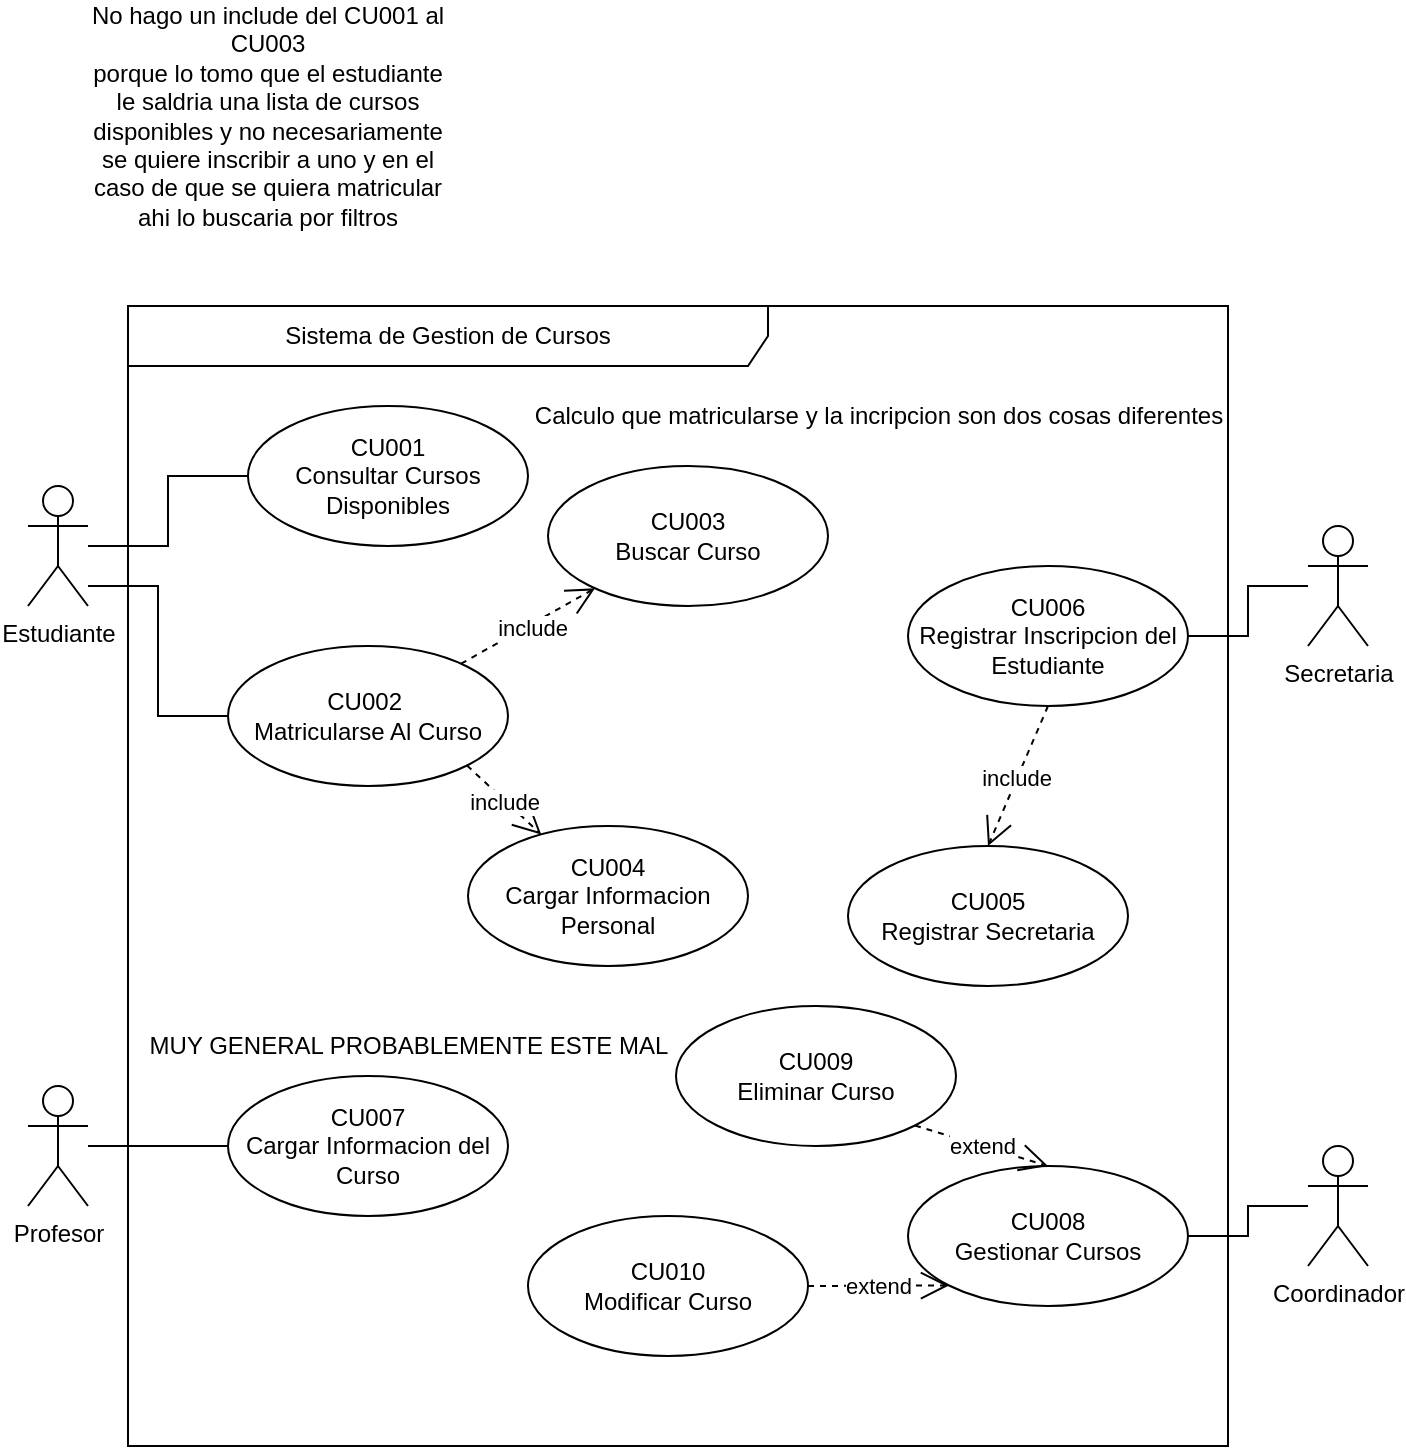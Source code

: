 <mxfile version="22.0.2" type="device">
  <diagram name="Página-1" id="xRjTaGy384WB64xI8Upd">
    <mxGraphModel dx="613" dy="1900" grid="1" gridSize="10" guides="1" tooltips="1" connect="1" arrows="1" fold="1" page="1" pageScale="1" pageWidth="827" pageHeight="1169" math="0" shadow="0">
      <root>
        <mxCell id="0" />
        <mxCell id="1" parent="0" />
        <mxCell id="k787f8lwRDQnEa3wvPKp-1" value="Sistema de Gestion de Cursos" style="shape=umlFrame;whiteSpace=wrap;html=1;pointerEvents=0;width=320;height=30;" parent="1" vertex="1">
          <mxGeometry x="70" y="30" width="550" height="570" as="geometry" />
        </mxCell>
        <mxCell id="k787f8lwRDQnEa3wvPKp-4" style="edgeStyle=orthogonalEdgeStyle;rounded=0;orthogonalLoop=1;jettySize=auto;html=1;entryX=0;entryY=0.5;entryDx=0;entryDy=0;endArrow=none;endFill=0;" parent="1" source="k787f8lwRDQnEa3wvPKp-2" target="k787f8lwRDQnEa3wvPKp-3" edge="1">
          <mxGeometry relative="1" as="geometry" />
        </mxCell>
        <mxCell id="k787f8lwRDQnEa3wvPKp-8" style="edgeStyle=orthogonalEdgeStyle;rounded=0;orthogonalLoop=1;jettySize=auto;html=1;entryX=0;entryY=0.5;entryDx=0;entryDy=0;endArrow=none;endFill=0;" parent="1" source="k787f8lwRDQnEa3wvPKp-2" target="k787f8lwRDQnEa3wvPKp-5" edge="1">
          <mxGeometry relative="1" as="geometry">
            <Array as="points">
              <mxPoint x="85" y="170" />
              <mxPoint x="85" y="235" />
            </Array>
          </mxGeometry>
        </mxCell>
        <mxCell id="k787f8lwRDQnEa3wvPKp-2" value="Estudiante" style="shape=umlActor;verticalLabelPosition=bottom;verticalAlign=top;html=1;" parent="1" vertex="1">
          <mxGeometry x="20" y="120" width="30" height="60" as="geometry" />
        </mxCell>
        <mxCell id="k787f8lwRDQnEa3wvPKp-3" value="CU001&lt;br&gt;Consultar Cursos Disponibles" style="ellipse;whiteSpace=wrap;html=1;" parent="1" vertex="1">
          <mxGeometry x="130" y="80" width="140" height="70" as="geometry" />
        </mxCell>
        <mxCell id="k787f8lwRDQnEa3wvPKp-5" value="CU002&amp;nbsp;&lt;br&gt;Matricularse Al Curso" style="ellipse;whiteSpace=wrap;html=1;" parent="1" vertex="1">
          <mxGeometry x="120" y="200" width="140" height="70" as="geometry" />
        </mxCell>
        <mxCell id="k787f8lwRDQnEa3wvPKp-7" value="CU003&lt;br&gt;Buscar Curso" style="ellipse;whiteSpace=wrap;html=1;" parent="1" vertex="1">
          <mxGeometry x="280" y="110" width="140" height="70" as="geometry" />
        </mxCell>
        <mxCell id="k787f8lwRDQnEa3wvPKp-10" value="" style="endArrow=open;endSize=12;dashed=1;html=1;rounded=0;" parent="1" source="k787f8lwRDQnEa3wvPKp-5" target="k787f8lwRDQnEa3wvPKp-7" edge="1">
          <mxGeometry width="160" relative="1" as="geometry">
            <mxPoint x="260" y="235" as="sourcePoint" />
            <mxPoint x="400" y="310" as="targetPoint" />
          </mxGeometry>
        </mxCell>
        <mxCell id="k787f8lwRDQnEa3wvPKp-11" value="include" style="edgeLabel;html=1;align=center;verticalAlign=middle;resizable=0;points=[];" parent="k787f8lwRDQnEa3wvPKp-10" vertex="1" connectable="0">
          <mxGeometry x="0.027" y="-1" relative="1" as="geometry">
            <mxPoint as="offset" />
          </mxGeometry>
        </mxCell>
        <mxCell id="k787f8lwRDQnEa3wvPKp-6" value="CU004&lt;br&gt;Cargar Informacion Personal" style="ellipse;whiteSpace=wrap;html=1;" parent="1" vertex="1">
          <mxGeometry x="240" y="290" width="140" height="70" as="geometry" />
        </mxCell>
        <mxCell id="k787f8lwRDQnEa3wvPKp-12" value="" style="endArrow=open;endSize=12;dashed=1;html=1;rounded=0;exitX=1;exitY=1;exitDx=0;exitDy=0;" parent="1" source="k787f8lwRDQnEa3wvPKp-5" target="k787f8lwRDQnEa3wvPKp-6" edge="1">
          <mxGeometry width="160" relative="1" as="geometry">
            <mxPoint x="270" y="245" as="sourcePoint" />
            <mxPoint x="330" y="205" as="targetPoint" />
          </mxGeometry>
        </mxCell>
        <mxCell id="k787f8lwRDQnEa3wvPKp-13" value="include" style="edgeLabel;html=1;align=center;verticalAlign=middle;resizable=0;points=[];" parent="k787f8lwRDQnEa3wvPKp-12" vertex="1" connectable="0">
          <mxGeometry x="0.027" y="-1" relative="1" as="geometry">
            <mxPoint as="offset" />
          </mxGeometry>
        </mxCell>
        <mxCell id="k787f8lwRDQnEa3wvPKp-14" value="CU005&lt;br&gt;Registrar Secretaria" style="ellipse;whiteSpace=wrap;html=1;" parent="1" vertex="1">
          <mxGeometry x="430" y="300" width="140" height="70" as="geometry" />
        </mxCell>
        <mxCell id="k787f8lwRDQnEa3wvPKp-17" value="Secretaria" style="shape=umlActor;verticalLabelPosition=bottom;verticalAlign=top;html=1;" parent="1" vertex="1">
          <mxGeometry x="660" y="140" width="30" height="60" as="geometry" />
        </mxCell>
        <mxCell id="k787f8lwRDQnEa3wvPKp-19" style="edgeStyle=orthogonalEdgeStyle;rounded=0;orthogonalLoop=1;jettySize=auto;html=1;endArrow=none;endFill=0;" parent="1" source="k787f8lwRDQnEa3wvPKp-18" target="k787f8lwRDQnEa3wvPKp-17" edge="1">
          <mxGeometry relative="1" as="geometry" />
        </mxCell>
        <mxCell id="k787f8lwRDQnEa3wvPKp-18" value="CU006&lt;br&gt;Registrar Inscripcion del Estudiante" style="ellipse;whiteSpace=wrap;html=1;" parent="1" vertex="1">
          <mxGeometry x="460" y="160" width="140" height="70" as="geometry" />
        </mxCell>
        <mxCell id="k787f8lwRDQnEa3wvPKp-21" value="" style="endArrow=open;endSize=12;dashed=1;html=1;rounded=0;exitX=0.5;exitY=1;exitDx=0;exitDy=0;entryX=0.5;entryY=0;entryDx=0;entryDy=0;" parent="1" source="k787f8lwRDQnEa3wvPKp-18" target="k787f8lwRDQnEa3wvPKp-14" edge="1">
          <mxGeometry width="160" relative="1" as="geometry">
            <mxPoint x="247" y="219" as="sourcePoint" />
            <mxPoint x="313" y="181" as="targetPoint" />
          </mxGeometry>
        </mxCell>
        <mxCell id="k787f8lwRDQnEa3wvPKp-22" value="include" style="edgeLabel;html=1;align=center;verticalAlign=middle;resizable=0;points=[];" parent="k787f8lwRDQnEa3wvPKp-21" vertex="1" connectable="0">
          <mxGeometry x="0.027" y="-1" relative="1" as="geometry">
            <mxPoint as="offset" />
          </mxGeometry>
        </mxCell>
        <mxCell id="k787f8lwRDQnEa3wvPKp-25" style="edgeStyle=orthogonalEdgeStyle;rounded=0;orthogonalLoop=1;jettySize=auto;html=1;entryX=0;entryY=0.5;entryDx=0;entryDy=0;endArrow=none;endFill=0;" parent="1" source="k787f8lwRDQnEa3wvPKp-23" target="k787f8lwRDQnEa3wvPKp-24" edge="1">
          <mxGeometry relative="1" as="geometry" />
        </mxCell>
        <mxCell id="k787f8lwRDQnEa3wvPKp-23" value="Profesor" style="shape=umlActor;verticalLabelPosition=bottom;verticalAlign=top;html=1;" parent="1" vertex="1">
          <mxGeometry x="20" y="420" width="30" height="60" as="geometry" />
        </mxCell>
        <mxCell id="k787f8lwRDQnEa3wvPKp-24" value="CU007&lt;br&gt;Cargar Informacion del Curso" style="ellipse;whiteSpace=wrap;html=1;" parent="1" vertex="1">
          <mxGeometry x="120" y="415" width="140" height="70" as="geometry" />
        </mxCell>
        <mxCell id="k787f8lwRDQnEa3wvPKp-26" value="MUY GENERAL PROBABLEMENTE ESTE MAL&lt;br&gt;" style="text;html=1;align=center;verticalAlign=middle;resizable=0;points=[];autosize=1;strokeColor=none;fillColor=none;" parent="1" vertex="1">
          <mxGeometry x="70" y="385" width="280" height="30" as="geometry" />
        </mxCell>
        <mxCell id="k787f8lwRDQnEa3wvPKp-27" value="Coordinador" style="shape=umlActor;verticalLabelPosition=bottom;verticalAlign=top;html=1;" parent="1" vertex="1">
          <mxGeometry x="660" y="450" width="30" height="60" as="geometry" />
        </mxCell>
        <mxCell id="k787f8lwRDQnEa3wvPKp-32" style="edgeStyle=orthogonalEdgeStyle;rounded=0;orthogonalLoop=1;jettySize=auto;html=1;endArrow=none;endFill=0;" parent="1" source="k787f8lwRDQnEa3wvPKp-28" target="k787f8lwRDQnEa3wvPKp-27" edge="1">
          <mxGeometry relative="1" as="geometry" />
        </mxCell>
        <mxCell id="k787f8lwRDQnEa3wvPKp-28" value="CU008&lt;br&gt;Gestionar Cursos" style="ellipse;whiteSpace=wrap;html=1;" parent="1" vertex="1">
          <mxGeometry x="460" y="460" width="140" height="70" as="geometry" />
        </mxCell>
        <mxCell id="k787f8lwRDQnEa3wvPKp-30" value="CU010&lt;br&gt;Modificar Curso" style="ellipse;whiteSpace=wrap;html=1;" parent="1" vertex="1">
          <mxGeometry x="270" y="485" width="140" height="70" as="geometry" />
        </mxCell>
        <mxCell id="k787f8lwRDQnEa3wvPKp-31" value="CU009&lt;br&gt;Eliminar Curso" style="ellipse;whiteSpace=wrap;html=1;" parent="1" vertex="1">
          <mxGeometry x="344" y="380" width="140" height="70" as="geometry" />
        </mxCell>
        <mxCell id="k787f8lwRDQnEa3wvPKp-33" value="extend" style="endArrow=open;endSize=12;dashed=1;html=1;rounded=0;exitX=1;exitY=1;exitDx=0;exitDy=0;entryX=0.5;entryY=0;entryDx=0;entryDy=0;" parent="1" source="k787f8lwRDQnEa3wvPKp-31" target="k787f8lwRDQnEa3wvPKp-28" edge="1">
          <mxGeometry width="160" relative="1" as="geometry">
            <mxPoint x="310" y="280" as="sourcePoint" />
            <mxPoint x="470" y="280" as="targetPoint" />
          </mxGeometry>
        </mxCell>
        <mxCell id="k787f8lwRDQnEa3wvPKp-35" value="extend" style="endArrow=open;endSize=12;dashed=1;html=1;rounded=0;exitX=1;exitY=0.5;exitDx=0;exitDy=0;entryX=0;entryY=1;entryDx=0;entryDy=0;" parent="1" source="k787f8lwRDQnEa3wvPKp-30" target="k787f8lwRDQnEa3wvPKp-28" edge="1">
          <mxGeometry width="160" relative="1" as="geometry">
            <mxPoint x="474" y="450" as="sourcePoint" />
            <mxPoint x="540" y="470" as="targetPoint" />
          </mxGeometry>
        </mxCell>
        <mxCell id="ajFHwnzknpSnDBeOO2q1-1" value="Calculo que matricularse y la incripcion son dos cosas diferentes&lt;br&gt;" style="text;html=1;align=center;verticalAlign=middle;resizable=0;points=[];autosize=1;strokeColor=none;fillColor=none;" vertex="1" parent="1">
          <mxGeometry x="260" y="70" width="370" height="30" as="geometry" />
        </mxCell>
        <mxCell id="ajFHwnzknpSnDBeOO2q1-2" value="No hago un include del CU001 al CU003&lt;br&gt;porque lo tomo que el estudiante le saldria una lista de cursos disponibles y no necesariamente se quiere inscribir a uno y en el caso de que se quiera matricular ahi lo buscaria por filtros" style="text;html=1;strokeColor=none;fillColor=none;align=center;verticalAlign=middle;whiteSpace=wrap;rounded=0;" vertex="1" parent="1">
          <mxGeometry x="50" y="-80" width="180" height="30" as="geometry" />
        </mxCell>
      </root>
    </mxGraphModel>
  </diagram>
</mxfile>
